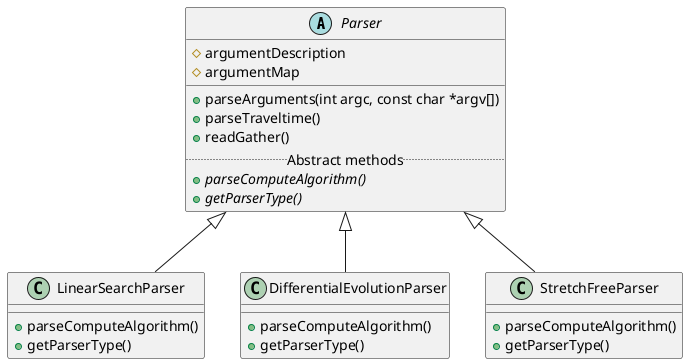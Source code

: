 @startuml Parser
Parser <|-- LinearSearchParser
Parser <|-- DifferentialEvolutionParser
Parser <|-- StretchFreeParser

abstract class Parser {
    #argumentDescription
    #argumentMap
    __
    +parseArguments(int argc, const char *argv[])
    +parseTraveltime()
    +readGather()
    .. Abstract methods ..
    {abstract} +parseComputeAlgorithm()
    {abstract} +getParserType()
}

class LinearSearchParser {
    +parseComputeAlgorithm()
    +getParserType()
}

class DifferentialEvolutionParser {
    +parseComputeAlgorithm()
    +getParserType()
}

class StretchFreeParser {
    +parseComputeAlgorithm()
    +getParserType()
}
@enduml